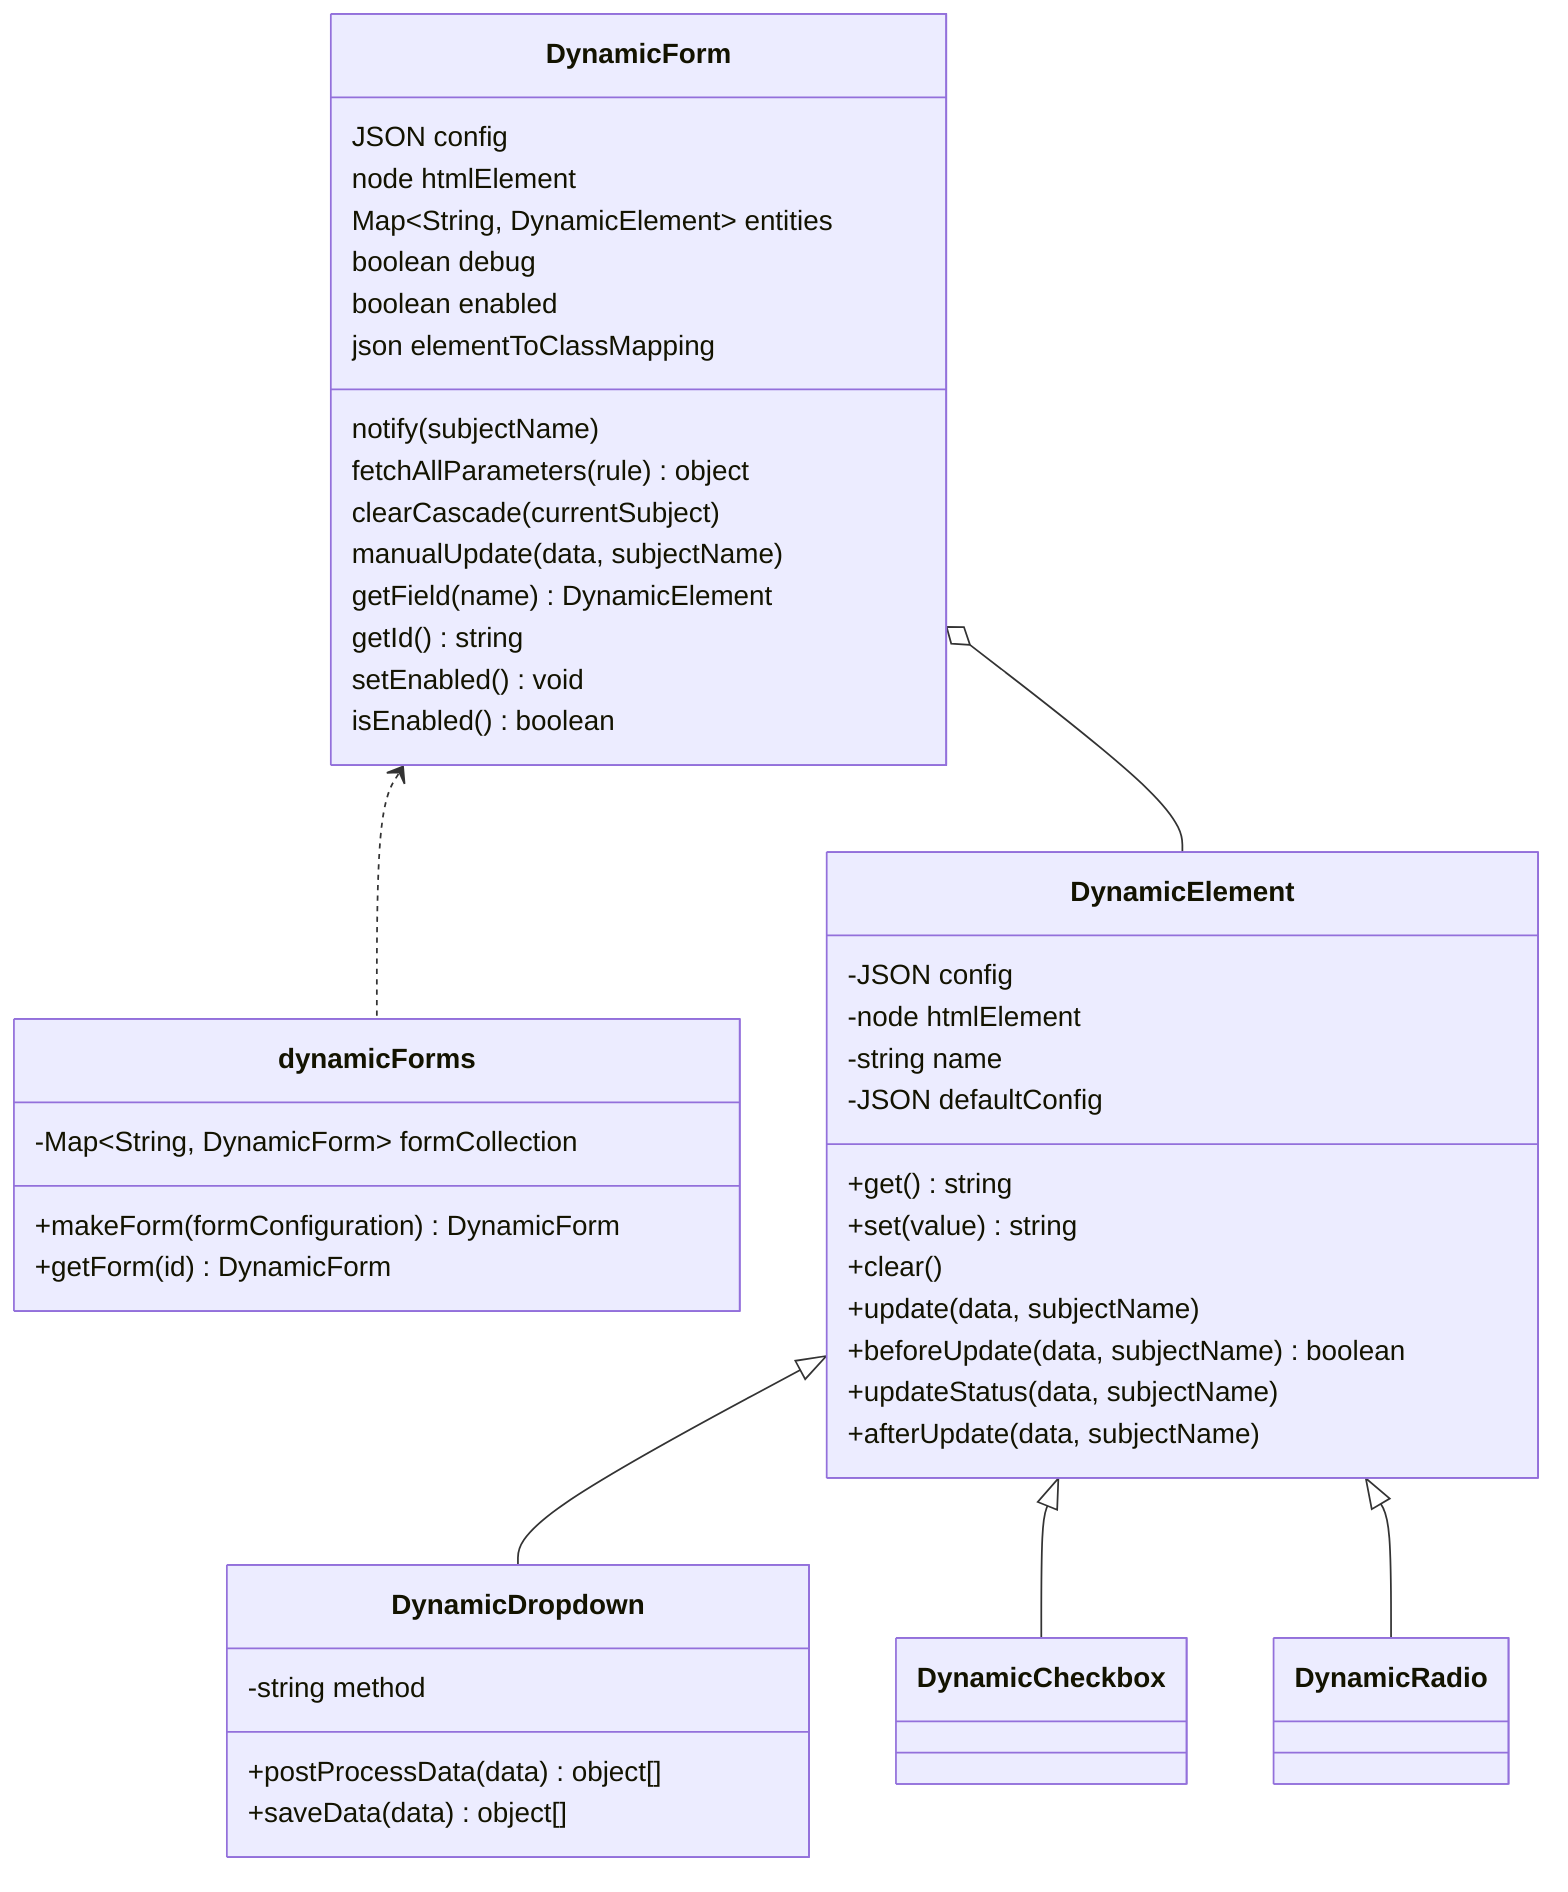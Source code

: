 classDiagram

    class DynamicForm {
        JSON config
        node htmlElement
        Map~String, DynamicElement~ entities
        boolean debug
        boolean enabled
        json elementToClassMapping

        notify(subjectName)
        fetchAllParameters(rule) object
        clearCascade(currentSubject)
        manualUpdate(data, subjectName)
        getField(name) DynamicElement
        getId() string
        setEnabled() void
        isEnabled() boolean
    }

    class dynamicForms {
        -Map~String, DynamicForm~ formCollection
        +makeForm(formConfiguration) DynamicForm
        +getForm(id) DynamicForm
    }

    class DynamicElement {
        -JSON config
        -node htmlElement
        -string name
        -JSON defaultConfig
        +get() string
        +set(value) string
        +clear()
        +update(data, subjectName)
        +beforeUpdate(data, subjectName) boolean
        +updateStatus(data, subjectName)
        +afterUpdate(data, subjectName)
    }

    class DynamicDropdown {
        -string method
        +postProcessData(data) object[]
        +saveData(data) object[]
    }

    DynamicForm <.. dynamicForms
    DynamicForm o-- DynamicElement
    DynamicElement <|-- DynamicDropdown
    DynamicElement <|-- DynamicCheckbox
    DynamicElement <|-- DynamicRadio